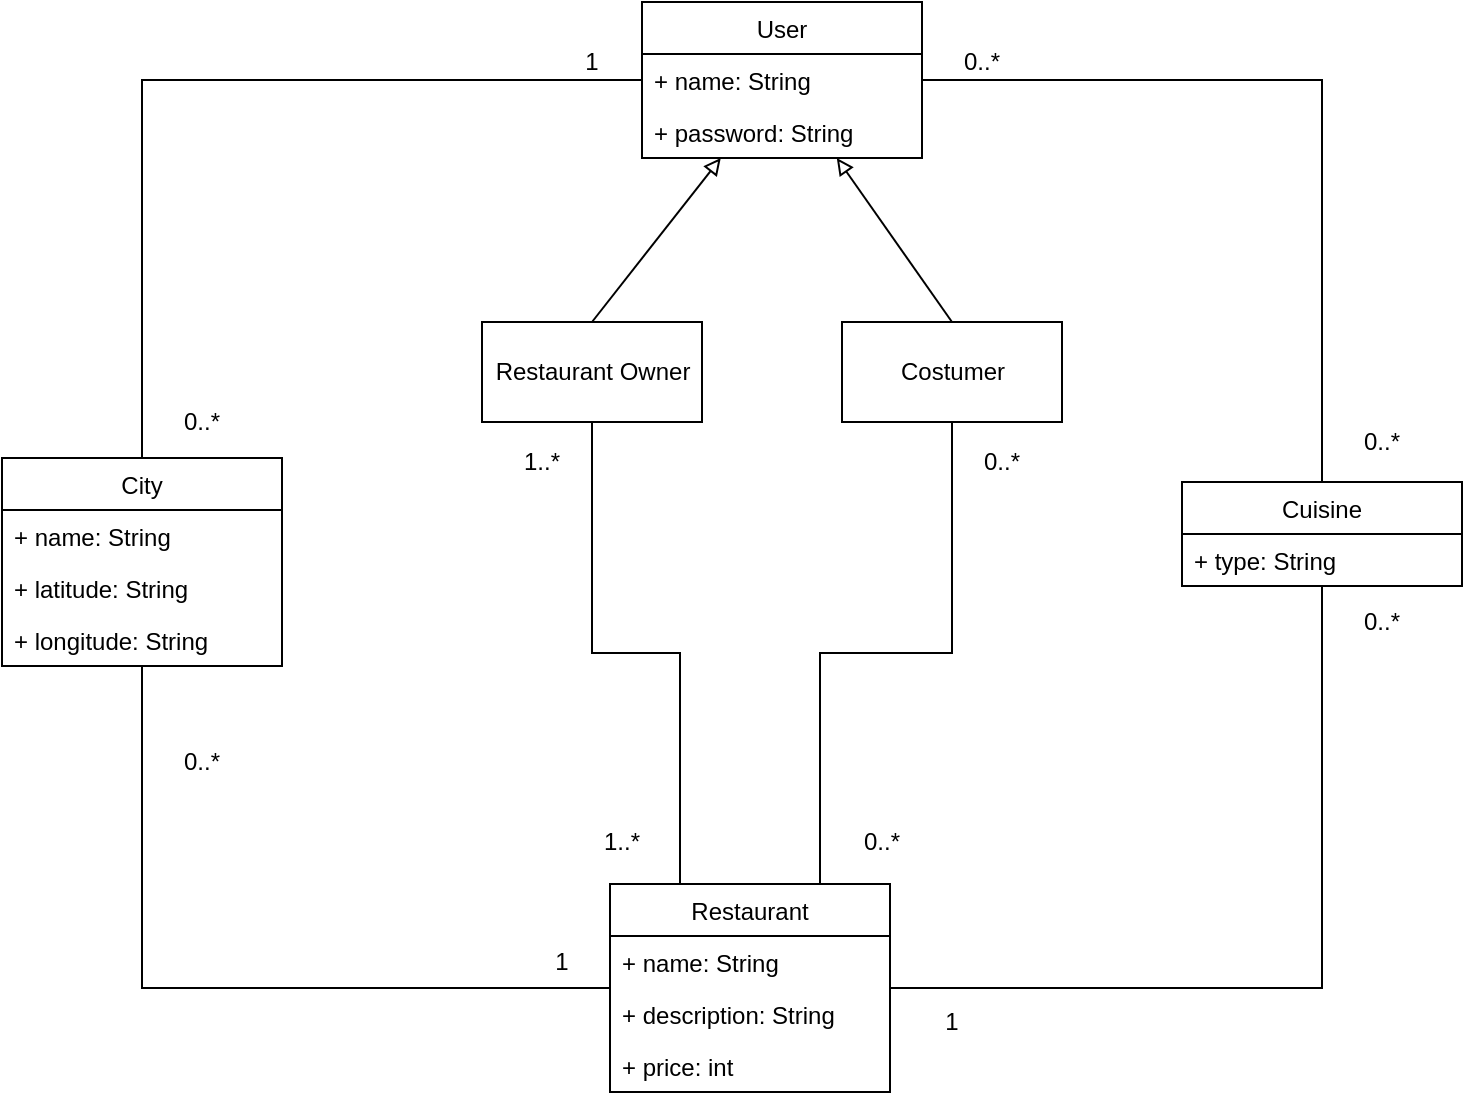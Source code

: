 <mxfile version="13.3.5" type="github" pages="2">
  <diagram id="7zDVnnWjsR-BoNhKVwcQ" name="Page-1">
    <mxGraphModel dx="2489" dy="762" grid="1" gridSize="10" guides="1" tooltips="1" connect="1" arrows="1" fold="1" page="1" pageScale="1" pageWidth="827" pageHeight="1169" math="0" shadow="0">
      <root>
        <mxCell id="0" />
        <mxCell id="1" parent="0" />
        <mxCell id="i-cu7JivkZhU1WcwD_Rd-4" style="edgeStyle=none;rounded=0;orthogonalLoop=1;jettySize=auto;html=1;exitX=0.5;exitY=0;exitDx=0;exitDy=0;endArrow=block;endFill=0;fontSize=12;" parent="1" source="i-cu7JivkZhU1WcwD_Rd-2" target="jAowE2UNMXIYMA4io6as-1" edge="1">
          <mxGeometry relative="1" as="geometry" />
        </mxCell>
        <mxCell id="i-cu7JivkZhU1WcwD_Rd-2" value="Restaurant Owner" style="html=1;fontSize=12;" parent="1" vertex="1">
          <mxGeometry x="210" y="200" width="110" height="50" as="geometry" />
        </mxCell>
        <mxCell id="i-cu7JivkZhU1WcwD_Rd-5" style="edgeStyle=none;rounded=0;orthogonalLoop=1;jettySize=auto;html=1;exitX=0.5;exitY=0;exitDx=0;exitDy=0;endArrow=block;endFill=0;fontSize=12;" parent="1" source="i-cu7JivkZhU1WcwD_Rd-3" target="jAowE2UNMXIYMA4io6as-1" edge="1">
          <mxGeometry relative="1" as="geometry" />
        </mxCell>
        <mxCell id="i-cu7JivkZhU1WcwD_Rd-3" value="Costumer" style="html=1;fontSize=12;" parent="1" vertex="1">
          <mxGeometry x="390" y="200" width="110" height="50" as="geometry" />
        </mxCell>
        <mxCell id="i-cu7JivkZhU1WcwD_Rd-10" style="edgeStyle=orthogonalEdgeStyle;rounded=0;orthogonalLoop=1;jettySize=auto;html=1;exitX=1;exitY=0.5;exitDx=0;exitDy=0;endArrow=none;endFill=0;fontSize=12;" parent="1" source="jAowE2UNMXIYMA4io6as-1" target="jAowE2UNMXIYMA4io6as-13" edge="1">
          <mxGeometry relative="1" as="geometry" />
        </mxCell>
        <mxCell id="i-cu7JivkZhU1WcwD_Rd-11" style="edgeStyle=orthogonalEdgeStyle;rounded=0;orthogonalLoop=1;jettySize=auto;html=1;exitX=0;exitY=0.5;exitDx=0;exitDy=0;endArrow=none;endFill=0;fontSize=12;" parent="1" source="jAowE2UNMXIYMA4io6as-1" target="jAowE2UNMXIYMA4io6as-9" edge="1">
          <mxGeometry relative="1" as="geometry" />
        </mxCell>
        <mxCell id="jAowE2UNMXIYMA4io6as-1" value="User" style="swimlane;fontStyle=0;childLayout=stackLayout;horizontal=1;startSize=26;fillColor=none;horizontalStack=0;resizeParent=1;resizeParentMax=0;resizeLast=0;collapsible=1;marginBottom=0;" parent="1" vertex="1">
          <mxGeometry x="290" y="40" width="140" height="78" as="geometry" />
        </mxCell>
        <mxCell id="jAowE2UNMXIYMA4io6as-2" value="+ name: String " style="text;strokeColor=none;fillColor=none;align=left;verticalAlign=top;spacingLeft=4;spacingRight=4;overflow=hidden;rotatable=0;points=[[0,0.5],[1,0.5]];portConstraint=eastwest;" parent="jAowE2UNMXIYMA4io6as-1" vertex="1">
          <mxGeometry y="26" width="140" height="26" as="geometry" />
        </mxCell>
        <mxCell id="jAowE2UNMXIYMA4io6as-3" value="+ password: String" style="text;strokeColor=none;fillColor=none;align=left;verticalAlign=top;spacingLeft=4;spacingRight=4;overflow=hidden;rotatable=0;points=[[0,0.5],[1,0.5]];portConstraint=eastwest;" parent="jAowE2UNMXIYMA4io6as-1" vertex="1">
          <mxGeometry y="52" width="140" height="26" as="geometry" />
        </mxCell>
        <mxCell id="i-cu7JivkZhU1WcwD_Rd-6" style="edgeStyle=orthogonalEdgeStyle;rounded=0;orthogonalLoop=1;jettySize=auto;html=1;exitX=0.25;exitY=0;exitDx=0;exitDy=0;entryX=0.5;entryY=1;entryDx=0;entryDy=0;endArrow=none;endFill=0;fontSize=12;" parent="1" source="jAowE2UNMXIYMA4io6as-5" target="i-cu7JivkZhU1WcwD_Rd-2" edge="1">
          <mxGeometry relative="1" as="geometry" />
        </mxCell>
        <mxCell id="i-cu7JivkZhU1WcwD_Rd-7" style="edgeStyle=orthogonalEdgeStyle;rounded=0;orthogonalLoop=1;jettySize=auto;html=1;exitX=0.75;exitY=0;exitDx=0;exitDy=0;entryX=0.5;entryY=1;entryDx=0;entryDy=0;endArrow=none;endFill=0;fontSize=12;" parent="1" source="jAowE2UNMXIYMA4io6as-5" target="i-cu7JivkZhU1WcwD_Rd-3" edge="1">
          <mxGeometry relative="1" as="geometry" />
        </mxCell>
        <mxCell id="i-cu7JivkZhU1WcwD_Rd-8" style="edgeStyle=orthogonalEdgeStyle;rounded=0;orthogonalLoop=1;jettySize=auto;html=1;exitX=1;exitY=0.5;exitDx=0;exitDy=0;endArrow=none;endFill=0;fontSize=12;" parent="1" source="jAowE2UNMXIYMA4io6as-5" target="jAowE2UNMXIYMA4io6as-13" edge="1">
          <mxGeometry relative="1" as="geometry" />
        </mxCell>
        <mxCell id="i-cu7JivkZhU1WcwD_Rd-9" style="edgeStyle=orthogonalEdgeStyle;rounded=0;orthogonalLoop=1;jettySize=auto;html=1;exitX=0;exitY=0.5;exitDx=0;exitDy=0;endArrow=none;endFill=0;fontSize=12;" parent="1" source="jAowE2UNMXIYMA4io6as-5" target="jAowE2UNMXIYMA4io6as-9" edge="1">
          <mxGeometry relative="1" as="geometry" />
        </mxCell>
        <mxCell id="jAowE2UNMXIYMA4io6as-5" value="Restaurant" style="swimlane;fontStyle=0;childLayout=stackLayout;horizontal=1;startSize=26;fillColor=none;horizontalStack=0;resizeParent=1;resizeParentMax=0;resizeLast=0;collapsible=1;marginBottom=0;" parent="1" vertex="1">
          <mxGeometry x="274" y="481" width="140" height="104" as="geometry" />
        </mxCell>
        <mxCell id="jAowE2UNMXIYMA4io6as-6" value="+ name: String" style="text;strokeColor=none;fillColor=none;align=left;verticalAlign=top;spacingLeft=4;spacingRight=4;overflow=hidden;rotatable=0;points=[[0,0.5],[1,0.5]];portConstraint=eastwest;" parent="jAowE2UNMXIYMA4io6as-5" vertex="1">
          <mxGeometry y="26" width="140" height="26" as="geometry" />
        </mxCell>
        <mxCell id="jAowE2UNMXIYMA4io6as-7" value="+ description: String" style="text;strokeColor=none;fillColor=none;align=left;verticalAlign=top;spacingLeft=4;spacingRight=4;overflow=hidden;rotatable=0;points=[[0,0.5],[1,0.5]];portConstraint=eastwest;" parent="jAowE2UNMXIYMA4io6as-5" vertex="1">
          <mxGeometry y="52" width="140" height="26" as="geometry" />
        </mxCell>
        <mxCell id="jAowE2UNMXIYMA4io6as-8" value="+ price: int" style="text;strokeColor=none;fillColor=none;align=left;verticalAlign=top;spacingLeft=4;spacingRight=4;overflow=hidden;rotatable=0;points=[[0,0.5],[1,0.5]];portConstraint=eastwest;" parent="jAowE2UNMXIYMA4io6as-5" vertex="1">
          <mxGeometry y="78" width="140" height="26" as="geometry" />
        </mxCell>
        <mxCell id="jAowE2UNMXIYMA4io6as-9" value="City" style="swimlane;fontStyle=0;childLayout=stackLayout;horizontal=1;startSize=26;fillColor=none;horizontalStack=0;resizeParent=1;resizeParentMax=0;resizeLast=0;collapsible=1;marginBottom=0;" parent="1" vertex="1">
          <mxGeometry x="-30" y="268" width="140" height="104" as="geometry" />
        </mxCell>
        <mxCell id="jAowE2UNMXIYMA4io6as-10" value="+ name: String" style="text;strokeColor=none;fillColor=none;align=left;verticalAlign=top;spacingLeft=4;spacingRight=4;overflow=hidden;rotatable=0;points=[[0,0.5],[1,0.5]];portConstraint=eastwest;" parent="jAowE2UNMXIYMA4io6as-9" vertex="1">
          <mxGeometry y="26" width="140" height="26" as="geometry" />
        </mxCell>
        <mxCell id="jAowE2UNMXIYMA4io6as-11" value="+ latitude: String" style="text;strokeColor=none;fillColor=none;align=left;verticalAlign=top;spacingLeft=4;spacingRight=4;overflow=hidden;rotatable=0;points=[[0,0.5],[1,0.5]];portConstraint=eastwest;" parent="jAowE2UNMXIYMA4io6as-9" vertex="1">
          <mxGeometry y="52" width="140" height="26" as="geometry" />
        </mxCell>
        <mxCell id="jAowE2UNMXIYMA4io6as-12" value="+ longitude: String" style="text;strokeColor=none;fillColor=none;align=left;verticalAlign=top;spacingLeft=4;spacingRight=4;overflow=hidden;rotatable=0;points=[[0,0.5],[1,0.5]];portConstraint=eastwest;" parent="jAowE2UNMXIYMA4io6as-9" vertex="1">
          <mxGeometry y="78" width="140" height="26" as="geometry" />
        </mxCell>
        <mxCell id="jAowE2UNMXIYMA4io6as-13" value="Cuisine" style="swimlane;fontStyle=0;childLayout=stackLayout;horizontal=1;startSize=26;fillColor=none;horizontalStack=0;resizeParent=1;resizeParentMax=0;resizeLast=0;collapsible=1;marginBottom=0;" parent="1" vertex="1">
          <mxGeometry x="560" y="280" width="140" height="52" as="geometry" />
        </mxCell>
        <mxCell id="jAowE2UNMXIYMA4io6as-14" value="+ type: String" style="text;strokeColor=none;fillColor=none;align=left;verticalAlign=top;spacingLeft=4;spacingRight=4;overflow=hidden;rotatable=0;points=[[0,0.5],[1,0.5]];portConstraint=eastwest;" parent="jAowE2UNMXIYMA4io6as-13" vertex="1">
          <mxGeometry y="26" width="140" height="26" as="geometry" />
        </mxCell>
        <mxCell id="i-cu7JivkZhU1WcwD_Rd-14" value="1" style="text;html=1;strokeColor=none;fillColor=none;align=center;verticalAlign=middle;whiteSpace=wrap;rounded=0;fontSize=12;" parent="1" vertex="1">
          <mxGeometry x="245" y="60" width="40" height="20" as="geometry" />
        </mxCell>
        <mxCell id="i-cu7JivkZhU1WcwD_Rd-17" value="1" style="text;html=1;strokeColor=none;fillColor=none;align=center;verticalAlign=middle;whiteSpace=wrap;rounded=0;fontSize=12;" parent="1" vertex="1">
          <mxGeometry x="230" y="510" width="40" height="20" as="geometry" />
        </mxCell>
        <mxCell id="i-cu7JivkZhU1WcwD_Rd-19" value="0..*" style="text;html=1;strokeColor=none;fillColor=none;align=center;verticalAlign=middle;whiteSpace=wrap;rounded=0;fontSize=12;" parent="1" vertex="1">
          <mxGeometry x="450" y="260" width="40" height="20" as="geometry" />
        </mxCell>
        <mxCell id="i-cu7JivkZhU1WcwD_Rd-20" value="0..*" style="text;html=1;strokeColor=none;fillColor=none;align=center;verticalAlign=middle;whiteSpace=wrap;rounded=0;fontSize=12;" parent="1" vertex="1">
          <mxGeometry x="50" y="410" width="40" height="20" as="geometry" />
        </mxCell>
        <mxCell id="i-cu7JivkZhU1WcwD_Rd-21" value="0..*" style="text;html=1;strokeColor=none;fillColor=none;align=center;verticalAlign=middle;whiteSpace=wrap;rounded=0;fontSize=12;" parent="1" vertex="1">
          <mxGeometry x="50" y="240" width="40" height="20" as="geometry" />
        </mxCell>
        <mxCell id="i-cu7JivkZhU1WcwD_Rd-22" value="1..*" style="text;html=1;strokeColor=none;fillColor=none;align=center;verticalAlign=middle;whiteSpace=wrap;rounded=0;fontSize=12;" parent="1" vertex="1">
          <mxGeometry x="260" y="450" width="40" height="20" as="geometry" />
        </mxCell>
        <mxCell id="i-cu7JivkZhU1WcwD_Rd-23" value="1..*" style="text;html=1;strokeColor=none;fillColor=none;align=center;verticalAlign=middle;whiteSpace=wrap;rounded=0;fontSize=12;" parent="1" vertex="1">
          <mxGeometry x="220" y="260" width="40" height="20" as="geometry" />
        </mxCell>
        <mxCell id="i-cu7JivkZhU1WcwD_Rd-24" value="0..*" style="text;html=1;strokeColor=none;fillColor=none;align=center;verticalAlign=middle;whiteSpace=wrap;rounded=0;fontSize=12;" parent="1" vertex="1">
          <mxGeometry x="390" y="450" width="40" height="20" as="geometry" />
        </mxCell>
        <mxCell id="i-cu7JivkZhU1WcwD_Rd-26" value="0..*" style="text;html=1;strokeColor=none;fillColor=none;align=center;verticalAlign=middle;whiteSpace=wrap;rounded=0;fontSize=12;" parent="1" vertex="1">
          <mxGeometry x="440" y="60" width="40" height="20" as="geometry" />
        </mxCell>
        <mxCell id="i-cu7JivkZhU1WcwD_Rd-27" value="0..*" style="text;html=1;strokeColor=none;fillColor=none;align=center;verticalAlign=middle;whiteSpace=wrap;rounded=0;fontSize=12;" parent="1" vertex="1">
          <mxGeometry x="640" y="250" width="40" height="20" as="geometry" />
        </mxCell>
        <mxCell id="i-cu7JivkZhU1WcwD_Rd-28" value="0..*" style="text;html=1;strokeColor=none;fillColor=none;align=center;verticalAlign=middle;whiteSpace=wrap;rounded=0;fontSize=12;" parent="1" vertex="1">
          <mxGeometry x="640" y="340" width="40" height="20" as="geometry" />
        </mxCell>
        <mxCell id="i-cu7JivkZhU1WcwD_Rd-29" value="1" style="text;html=1;strokeColor=none;fillColor=none;align=center;verticalAlign=middle;whiteSpace=wrap;rounded=0;fontSize=12;" parent="1" vertex="1">
          <mxGeometry x="425" y="540" width="40" height="20" as="geometry" />
        </mxCell>
      </root>
    </mxGraphModel>
  </diagram>
  <diagram id="j9z_PGVBzaC0-V9ysHHA" name="Page-2">
    <mxGraphModel dx="824" dy="2054" grid="1" gridSize="10" guides="1" tooltips="1" connect="1" arrows="1" fold="1" page="1" pageScale="1" pageWidth="827" pageHeight="1169" math="0" shadow="0">
      <root>
        <mxCell id="5zPHV9qzRJgmZAfULTGl-0" />
        <mxCell id="5zPHV9qzRJgmZAfULTGl-1" parent="5zPHV9qzRJgmZAfULTGl-0" />
        <mxCell id="5zPHV9qzRJgmZAfULTGl-9" style="edgeStyle=orthogonalEdgeStyle;rounded=0;orthogonalLoop=1;jettySize=auto;html=1;endArrow=block;endFill=0;" parent="5zPHV9qzRJgmZAfULTGl-1" source="5zPHV9qzRJgmZAfULTGl-3" target="5zPHV9qzRJgmZAfULTGl-4" edge="1">
          <mxGeometry relative="1" as="geometry" />
        </mxCell>
        <mxCell id="5zPHV9qzRJgmZAfULTGl-3" value="Restaurant&lt;br&gt;Owner" style="shape=umlActor;verticalLabelPosition=bottom;labelBackgroundColor=#ffffff;verticalAlign=top;html=1;" parent="5zPHV9qzRJgmZAfULTGl-1" vertex="1">
          <mxGeometry x="120" y="-40" width="30" height="60" as="geometry" />
        </mxCell>
        <mxCell id="5zPHV9qzRJgmZAfULTGl-4" value="User" style="shape=umlActor;verticalLabelPosition=bottom;labelBackgroundColor=#ffffff;verticalAlign=top;html=1;" parent="5zPHV9qzRJgmZAfULTGl-1" vertex="1">
          <mxGeometry x="120" y="150" width="30" height="60" as="geometry" />
        </mxCell>
        <mxCell id="5zPHV9qzRJgmZAfULTGl-18" value="&amp;lt;&amp;lt;include&amp;gt;&amp;gt;" style="rounded=0;orthogonalLoop=1;jettySize=auto;html=1;exitX=1;exitY=1;exitDx=0;exitDy=0;endArrow=classicThin;endFill=1;fontSize=12;" parent="5zPHV9qzRJgmZAfULTGl-1" source="5zPHV9qzRJgmZAfULTGl-10" target="5zPHV9qzRJgmZAfULTGl-16" edge="1">
          <mxGeometry relative="1" as="geometry" />
        </mxCell>
        <mxCell id="5zPHV9qzRJgmZAfULTGl-10" value="Add Restaurant" style="ellipse;whiteSpace=wrap;html=1;fontSize=12;fillColor=#dae8fc;strokeColor=#6c8ebf;" parent="5zPHV9qzRJgmZAfULTGl-1" vertex="1">
          <mxGeometry x="280" y="-290" width="140" height="70" as="geometry" />
        </mxCell>
        <mxCell id="qz7VxkIkBpoKN-4RH5xL-8" style="edgeStyle=none;rounded=0;orthogonalLoop=1;jettySize=auto;html=1;exitX=0;exitY=0.5;exitDx=0;exitDy=0;endArrow=none;endFill=0;fontSize=12;" parent="5zPHV9qzRJgmZAfULTGl-1" source="5zPHV9qzRJgmZAfULTGl-11" edge="1">
          <mxGeometry relative="1" as="geometry">
            <mxPoint x="170" y="160" as="targetPoint" />
          </mxGeometry>
        </mxCell>
        <mxCell id="5zPHV9qzRJgmZAfULTGl-11" value="Register" style="ellipse;whiteSpace=wrap;html=1;fontSize=12;fillColor=#dae8fc;strokeColor=#6c8ebf;" parent="5zPHV9qzRJgmZAfULTGl-1" vertex="1">
          <mxGeometry x="400" y="20" width="140" height="70" as="geometry" />
        </mxCell>
        <mxCell id="qz7VxkIkBpoKN-4RH5xL-7" style="edgeStyle=none;rounded=0;orthogonalLoop=1;jettySize=auto;html=1;exitX=1;exitY=0;exitDx=0;exitDy=0;endArrow=none;endFill=0;fontSize=12;" parent="5zPHV9qzRJgmZAfULTGl-1" source="5zPHV9qzRJgmZAfULTGl-12" edge="1">
          <mxGeometry relative="1" as="geometry">
            <mxPoint x="180" y="170" as="targetPoint" />
          </mxGeometry>
        </mxCell>
        <mxCell id="5zPHV9qzRJgmZAfULTGl-12" value="Login/Logout" style="ellipse;whiteSpace=wrap;html=1;fontSize=12;fillColor=#dae8fc;strokeColor=#6c8ebf;" parent="5zPHV9qzRJgmZAfULTGl-1" vertex="1">
          <mxGeometry x="483" y="110" width="140" height="70" as="geometry" />
        </mxCell>
        <mxCell id="5zPHV9qzRJgmZAfULTGl-16" value="View Restaurant" style="ellipse;whiteSpace=wrap;html=1;fontSize=12;fillColor=#dae8fc;strokeColor=#6c8ebf;" parent="5zPHV9qzRJgmZAfULTGl-1" vertex="1">
          <mxGeometry x="520" y="-250" width="140" height="70" as="geometry" />
        </mxCell>
        <mxCell id="5zPHV9qzRJgmZAfULTGl-20" value="&amp;lt;&amp;lt;extends&amp;gt;&amp;gt;" style="edgeStyle=none;rounded=0;orthogonalLoop=1;jettySize=auto;html=1;exitX=0;exitY=1;exitDx=0;exitDy=0;entryX=1;entryY=0;entryDx=0;entryDy=0;dashed=1;endArrow=classicThin;endFill=1;fontSize=12;" parent="5zPHV9qzRJgmZAfULTGl-1" source="5zPHV9qzRJgmZAfULTGl-17" target="5zPHV9qzRJgmZAfULTGl-16" edge="1">
          <mxGeometry relative="1" as="geometry" />
        </mxCell>
        <mxCell id="5zPHV9qzRJgmZAfULTGl-17" value="Edit Restaurant" style="ellipse;whiteSpace=wrap;html=1;fontSize=12;fillColor=#d5e8d4;strokeColor=#82b366;" parent="5zPHV9qzRJgmZAfULTGl-1" vertex="1">
          <mxGeometry x="860" y="-420" width="140" height="70" as="geometry" />
        </mxCell>
        <mxCell id="5zPHV9qzRJgmZAfULTGl-23" value="&amp;lt;&amp;lt;extends&amp;gt;&amp;gt;" style="edgeStyle=none;rounded=0;orthogonalLoop=1;jettySize=auto;html=1;exitX=0;exitY=0.5;exitDx=0;exitDy=0;entryX=1;entryY=1;entryDx=0;entryDy=0;dashed=1;endArrow=classicThin;endFill=1;fontSize=12;" parent="5zPHV9qzRJgmZAfULTGl-1" source="5zPHV9qzRJgmZAfULTGl-22" target="5zPHV9qzRJgmZAfULTGl-16" edge="1">
          <mxGeometry relative="1" as="geometry" />
        </mxCell>
        <mxCell id="5zPHV9qzRJgmZAfULTGl-22" value="Delete Restaurant" style="ellipse;whiteSpace=wrap;html=1;fontSize=12;fillColor=#d5e8d4;strokeColor=#82b366;" parent="5zPHV9qzRJgmZAfULTGl-1" vertex="1">
          <mxGeometry x="910" y="-300" width="140" height="70" as="geometry" />
        </mxCell>
        <mxCell id="Tm_T-q_GC3cHI-UwzK1D-2" value="&amp;lt;&amp;lt;include&amp;gt;&amp;gt;" style="rounded=0;orthogonalLoop=1;jettySize=auto;html=1;exitX=1;exitY=0.5;exitDx=0;exitDy=0;entryX=0;entryY=0;entryDx=0;entryDy=0;endArrow=classicThin;endFill=1;fontSize=12;" parent="5zPHV9qzRJgmZAfULTGl-1" source="Tm_T-q_GC3cHI-UwzK1D-0" target="Tm_T-q_GC3cHI-UwzK1D-1" edge="1">
          <mxGeometry relative="1" as="geometry" />
        </mxCell>
        <mxCell id="qz7VxkIkBpoKN-4RH5xL-9" style="edgeStyle=none;rounded=0;orthogonalLoop=1;jettySize=auto;html=1;exitX=0;exitY=0;exitDx=0;exitDy=0;entryX=0.5;entryY=0.5;entryDx=0;entryDy=0;entryPerimeter=0;endArrow=none;endFill=0;fontSize=12;" parent="5zPHV9qzRJgmZAfULTGl-1" source="Tm_T-q_GC3cHI-UwzK1D-0" target="5zPHV9qzRJgmZAfULTGl-4" edge="1">
          <mxGeometry relative="1" as="geometry" />
        </mxCell>
        <mxCell id="Tm_T-q_GC3cHI-UwzK1D-0" value="Browse User&amp;nbsp;" style="ellipse;whiteSpace=wrap;html=1;fontSize=12;fillColor=#dae8fc;strokeColor=#6c8ebf;" parent="5zPHV9qzRJgmZAfULTGl-1" vertex="1">
          <mxGeometry x="390" y="190" width="140" height="70" as="geometry" />
        </mxCell>
        <mxCell id="qz7VxkIkBpoKN-4RH5xL-2" value="&amp;lt;&amp;lt;include&amp;gt;&amp;gt;" style="edgeStyle=none;rounded=0;orthogonalLoop=1;jettySize=auto;html=1;exitX=1;exitY=0.5;exitDx=0;exitDy=0;entryX=0;entryY=1;entryDx=0;entryDy=0;endArrow=classicThin;endFill=1;fontSize=12;" parent="5zPHV9qzRJgmZAfULTGl-1" source="Tm_T-q_GC3cHI-UwzK1D-1" target="qz7VxkIkBpoKN-4RH5xL-1" edge="1">
          <mxGeometry relative="1" as="geometry" />
        </mxCell>
        <mxCell id="Tm_T-q_GC3cHI-UwzK1D-1" value="Find User" style="ellipse;whiteSpace=wrap;html=1;fontSize=12;fillColor=#dae8fc;strokeColor=#6c8ebf;" parent="5zPHV9qzRJgmZAfULTGl-1" vertex="1">
          <mxGeometry x="640" y="215" width="140" height="70" as="geometry" />
        </mxCell>
        <mxCell id="qz7VxkIkBpoKN-4RH5xL-0" value="&amp;lt;&amp;lt;extends&amp;gt;&amp;gt;" style="edgeStyle=none;rounded=0;orthogonalLoop=1;jettySize=auto;html=1;exitX=0;exitY=0;exitDx=0;exitDy=0;entryX=1;entryY=1;entryDx=0;entryDy=0;dashed=1;endArrow=classicThin;endFill=1;fontSize=12;" parent="5zPHV9qzRJgmZAfULTGl-1" source="Tm_T-q_GC3cHI-UwzK1D-3" target="Tm_T-q_GC3cHI-UwzK1D-1" edge="1">
          <mxGeometry relative="1" as="geometry" />
        </mxCell>
        <mxCell id="Tm_T-q_GC3cHI-UwzK1D-3" value="Set User Parameter:&lt;br&gt;username" style="ellipse;whiteSpace=wrap;html=1;fontSize=12;fillColor=#d5e8d4;strokeColor=#82b366;" parent="5zPHV9qzRJgmZAfULTGl-1" vertex="1">
          <mxGeometry x="970" y="330" width="140" height="70" as="geometry" />
        </mxCell>
        <mxCell id="qz7VxkIkBpoKN-4RH5xL-1" value="View User" style="ellipse;whiteSpace=wrap;html=1;fontSize=12;fillColor=#dae8fc;strokeColor=#6c8ebf;" parent="5zPHV9qzRJgmZAfULTGl-1" vertex="1">
          <mxGeometry x="889.92" y="170" width="140" height="70" as="geometry" />
        </mxCell>
        <mxCell id="qz7VxkIkBpoKN-4RH5xL-5" value="&amp;lt;&amp;lt;extends&amp;gt;&amp;gt;" style="edgeStyle=none;rounded=0;orthogonalLoop=1;jettySize=auto;html=1;exitX=0;exitY=0.5;exitDx=0;exitDy=0;entryX=1;entryY=0;entryDx=0;entryDy=0;dashed=1;endArrow=classicThin;endFill=1;fontSize=12;" parent="5zPHV9qzRJgmZAfULTGl-1" source="qz7VxkIkBpoKN-4RH5xL-3" target="qz7VxkIkBpoKN-4RH5xL-1" edge="1">
          <mxGeometry relative="1" as="geometry" />
        </mxCell>
        <mxCell id="qz7VxkIkBpoKN-4RH5xL-3" value="Follow User" style="ellipse;whiteSpace=wrap;html=1;fontSize=12;fillColor=#d5e8d4;strokeColor=#82b366;" parent="5zPHV9qzRJgmZAfULTGl-1" vertex="1">
          <mxGeometry x="1120" y="100" width="140" height="70" as="geometry" />
        </mxCell>
        <mxCell id="qz7VxkIkBpoKN-4RH5xL-6" value="&amp;lt;&amp;lt;extends&amp;gt;&amp;gt;" style="edgeStyle=none;rounded=0;orthogonalLoop=1;jettySize=auto;html=1;exitX=0;exitY=0.5;exitDx=0;exitDy=0;entryX=1;entryY=1;entryDx=0;entryDy=0;dashed=1;endArrow=classicThin;endFill=1;fontSize=12;" parent="5zPHV9qzRJgmZAfULTGl-1" source="qz7VxkIkBpoKN-4RH5xL-4" target="qz7VxkIkBpoKN-4RH5xL-1" edge="1">
          <mxGeometry relative="1" as="geometry" />
        </mxCell>
        <mxCell id="qz7VxkIkBpoKN-4RH5xL-4" value="Unfollow User" style="ellipse;whiteSpace=wrap;html=1;fontSize=12;fillColor=#d5e8d4;strokeColor=#82b366;" parent="5zPHV9qzRJgmZAfULTGl-1" vertex="1">
          <mxGeometry x="1140" y="250" width="140" height="70" as="geometry" />
        </mxCell>
        <mxCell id="qz7VxkIkBpoKN-4RH5xL-12" style="edgeStyle=none;rounded=0;orthogonalLoop=1;jettySize=auto;html=1;exitX=1;exitY=0.5;exitDx=0;exitDy=0;entryX=0;entryY=0.5;entryDx=0;entryDy=0;endArrow=classicThin;endFill=1;fontSize=12;" parent="5zPHV9qzRJgmZAfULTGl-1" source="qz7VxkIkBpoKN-4RH5xL-10" target="qz7VxkIkBpoKN-4RH5xL-11" edge="1">
          <mxGeometry relative="1" as="geometry" />
        </mxCell>
        <mxCell id="qz7VxkIkBpoKN-4RH5xL-14" value="&amp;lt;&amp;lt;include&amp;gt;&amp;gt;" style="edgeLabel;html=1;align=center;verticalAlign=middle;resizable=0;points=[];fontSize=12;" parent="qz7VxkIkBpoKN-4RH5xL-12" vertex="1" connectable="0">
          <mxGeometry x="-0.372" y="1" relative="1" as="geometry">
            <mxPoint as="offset" />
          </mxGeometry>
        </mxCell>
        <mxCell id="qz7VxkIkBpoKN-4RH5xL-10" value="Browse Restaurant" style="ellipse;whiteSpace=wrap;html=1;fontSize=12;fillColor=#dae8fc;strokeColor=#6c8ebf;" parent="5zPHV9qzRJgmZAfULTGl-1" vertex="1">
          <mxGeometry x="290" y="-90" width="140" height="70" as="geometry" />
        </mxCell>
        <mxCell id="qz7VxkIkBpoKN-4RH5xL-13" value="&amp;lt;&amp;lt;include&amp;gt;&amp;gt;" style="edgeStyle=none;rounded=0;orthogonalLoop=1;jettySize=auto;html=1;exitX=0.5;exitY=0;exitDx=0;exitDy=0;entryX=0.5;entryY=1;entryDx=0;entryDy=0;endArrow=blockThin;endFill=1;fontSize=12;" parent="5zPHV9qzRJgmZAfULTGl-1" source="qz7VxkIkBpoKN-4RH5xL-11" target="5zPHV9qzRJgmZAfULTGl-16" edge="1">
          <mxGeometry relative="1" as="geometry" />
        </mxCell>
        <mxCell id="qz7VxkIkBpoKN-4RH5xL-11" value="Find Restaurant" style="ellipse;whiteSpace=wrap;html=1;fontSize=12;fillColor=#dae8fc;strokeColor=#6c8ebf;" parent="5zPHV9qzRJgmZAfULTGl-1" vertex="1">
          <mxGeometry x="560" y="-90" width="140" height="70" as="geometry" />
        </mxCell>
        <mxCell id="qz7VxkIkBpoKN-4RH5xL-15" value="&amp;lt;&amp;lt;extends&amp;gt;&amp;gt;" style="edgeStyle=none;rounded=0;orthogonalLoop=1;jettySize=auto;html=1;exitX=0;exitY=0.5;exitDx=0;exitDy=0;entryX=1;entryY=1;entryDx=0;entryDy=0;dashed=1;endArrow=classicThin;endFill=1;fontSize=12;" parent="5zPHV9qzRJgmZAfULTGl-1" source="qz7VxkIkBpoKN-4RH5xL-16" target="qz7VxkIkBpoKN-4RH5xL-11" edge="1">
          <mxGeometry relative="1" as="geometry">
            <mxPoint x="729.999" y="69.996" as="targetPoint" />
          </mxGeometry>
        </mxCell>
        <mxCell id="qz7VxkIkBpoKN-4RH5xL-16" value="Set Restaurant Parameter:&lt;br&gt;name" style="ellipse;whiteSpace=wrap;html=1;fontSize=12;fillColor=#d5e8d4;strokeColor=#82b366;" parent="5zPHV9qzRJgmZAfULTGl-1" vertex="1">
          <mxGeometry x="879.92" width="160" height="70" as="geometry" />
        </mxCell>
        <mxCell id="qz7VxkIkBpoKN-4RH5xL-17" value="&amp;lt;&amp;lt;extends&amp;gt;&amp;gt;" style="edgeStyle=none;rounded=0;orthogonalLoop=1;jettySize=auto;html=1;exitX=0;exitY=0.5;exitDx=0;exitDy=0;entryX=1;entryY=0.5;entryDx=0;entryDy=0;dashed=1;endArrow=classicThin;endFill=1;fontSize=12;" parent="5zPHV9qzRJgmZAfULTGl-1" source="qz7VxkIkBpoKN-4RH5xL-18" target="qz7VxkIkBpoKN-4RH5xL-11" edge="1">
          <mxGeometry relative="1" as="geometry">
            <mxPoint x="699.999" y="39.996" as="targetPoint" />
          </mxGeometry>
        </mxCell>
        <mxCell id="qz7VxkIkBpoKN-4RH5xL-18" value="Set Recommendation Parameter" style="ellipse;whiteSpace=wrap;html=1;fontSize=12;fillColor=#d5e8d4;strokeColor=#82b366;" parent="5zPHV9qzRJgmZAfULTGl-1" vertex="1">
          <mxGeometry x="860" y="-140" width="169.92" height="69.54" as="geometry" />
        </mxCell>
        <mxCell id="qz7VxkIkBpoKN-4RH5xL-21" style="edgeStyle=none;rounded=0;orthogonalLoop=1;jettySize=auto;html=1;exitX=0;exitY=1;exitDx=0;exitDy=0;entryX=1;entryY=0.333;entryDx=0;entryDy=0;entryPerimeter=0;endArrow=none;endFill=0;fontSize=12;" parent="5zPHV9qzRJgmZAfULTGl-1" source="qz7VxkIkBpoKN-4RH5xL-10" target="5zPHV9qzRJgmZAfULTGl-4" edge="1">
          <mxGeometry relative="1" as="geometry">
            <mxPoint x="345.081" y="225.234" as="sourcePoint" />
            <mxPoint x="170.0" y="134.77" as="targetPoint" />
          </mxGeometry>
        </mxCell>
        <mxCell id="qz7VxkIkBpoKN-4RH5xL-22" style="edgeStyle=none;rounded=0;orthogonalLoop=1;jettySize=auto;html=1;exitX=0;exitY=1;exitDx=0;exitDy=0;entryX=1;entryY=0.333;entryDx=0;entryDy=0;entryPerimeter=0;endArrow=none;endFill=0;fontSize=12;" parent="5zPHV9qzRJgmZAfULTGl-1" source="5zPHV9qzRJgmZAfULTGl-10" target="5zPHV9qzRJgmZAfULTGl-3" edge="1">
          <mxGeometry relative="1" as="geometry">
            <mxPoint x="385.081" y="50.004" as="sourcePoint" />
            <mxPoint x="210.0" y="-40.46" as="targetPoint" />
          </mxGeometry>
        </mxCell>
        <mxCell id="mLJORztHTTyIW33B8l6V-0" value="Put/Remove like to Restaurant" style="ellipse;whiteSpace=wrap;html=1;fontSize=12;fillColor=#d5e8d4;strokeColor=#82b366;" parent="5zPHV9qzRJgmZAfULTGl-1" vertex="1">
          <mxGeometry x="700" y="-490" width="140" height="70" as="geometry" />
        </mxCell>
        <mxCell id="mLJORztHTTyIW33B8l6V-1" value="&amp;lt;&amp;lt;extends&amp;gt;&amp;gt;" style="edgeStyle=none;rounded=0;orthogonalLoop=1;jettySize=auto;html=1;exitX=0.5;exitY=1;exitDx=0;exitDy=0;entryX=0.5;entryY=0;entryDx=0;entryDy=0;dashed=1;endArrow=classicThin;endFill=1;fontSize=12;" parent="5zPHV9qzRJgmZAfULTGl-1" source="mLJORztHTTyIW33B8l6V-0" target="5zPHV9qzRJgmZAfULTGl-16" edge="1">
          <mxGeometry relative="1" as="geometry">
            <mxPoint x="679.985" y="-279.998" as="sourcePoint" />
            <mxPoint x="509.995" y="-188.982" as="targetPoint" />
          </mxGeometry>
        </mxCell>
        <mxCell id="zyFbjTyeilTEmmRpHfqy-0" value="&amp;lt;&amp;lt;extends&amp;gt;&amp;gt;" style="edgeStyle=none;rounded=0;orthogonalLoop=1;jettySize=auto;html=1;dashed=1;endArrow=classicThin;endFill=1;fontSize=12;" parent="5zPHV9qzRJgmZAfULTGl-1" source="zyFbjTyeilTEmmRpHfqy-1" target="Tm_T-q_GC3cHI-UwzK1D-1" edge="1">
          <mxGeometry relative="1" as="geometry">
            <mxPoint x="480" y="490" as="targetPoint" />
          </mxGeometry>
        </mxCell>
        <mxCell id="zyFbjTyeilTEmmRpHfqy-1" value="Set Recommendation: Parameter" style="ellipse;whiteSpace=wrap;html=1;fontSize=12;fillColor=#d5e8d4;strokeColor=#82b366;" parent="5zPHV9qzRJgmZAfULTGl-1" vertex="1">
          <mxGeometry x="750" y="355" width="160" height="70" as="geometry" />
        </mxCell>
        <mxCell id="zyFbjTyeilTEmmRpHfqy-5" style="edgeStyle=orthogonalEdgeStyle;rounded=0;orthogonalLoop=1;jettySize=auto;html=1;endArrow=block;endFill=0;" parent="5zPHV9qzRJgmZAfULTGl-1" source="zyFbjTyeilTEmmRpHfqy-2" edge="1">
          <mxGeometry relative="1" as="geometry">
            <mxPoint x="135" y="230" as="targetPoint" />
          </mxGeometry>
        </mxCell>
        <mxCell id="zyFbjTyeilTEmmRpHfqy-2" value="Admin" style="shape=umlActor;verticalLabelPosition=bottom;labelBackgroundColor=#ffffff;verticalAlign=top;html=1;" parent="5zPHV9qzRJgmZAfULTGl-1" vertex="1">
          <mxGeometry x="120" y="507.5" width="30" height="55" as="geometry" />
        </mxCell>
        <mxCell id="zyFbjTyeilTEmmRpHfqy-31" style="rounded=0;orthogonalLoop=1;jettySize=auto;html=1;entryX=1;entryY=0.333;entryDx=0;entryDy=0;entryPerimeter=0;endArrow=none;endFill=0;" parent="5zPHV9qzRJgmZAfULTGl-1" source="zyFbjTyeilTEmmRpHfqy-6" target="zyFbjTyeilTEmmRpHfqy-2" edge="1">
          <mxGeometry relative="1" as="geometry" />
        </mxCell>
        <mxCell id="zyFbjTyeilTEmmRpHfqy-6" value="Add City" style="ellipse;whiteSpace=wrap;html=1;fontSize=12;fillColor=#dae8fc;strokeColor=#6c8ebf;" parent="5zPHV9qzRJgmZAfULTGl-1" vertex="1">
          <mxGeometry x="520" y="550" width="140" height="70" as="geometry" />
        </mxCell>
        <mxCell id="zyFbjTyeilTEmmRpHfqy-34" style="edgeStyle=none;rounded=0;orthogonalLoop=1;jettySize=auto;html=1;endArrow=none;endFill=0;" parent="5zPHV9qzRJgmZAfULTGl-1" source="zyFbjTyeilTEmmRpHfqy-7" edge="1">
          <mxGeometry relative="1" as="geometry">
            <mxPoint x="150" y="570" as="targetPoint" />
          </mxGeometry>
        </mxCell>
        <mxCell id="zyFbjTyeilTEmmRpHfqy-7" value="Add Cuisine" style="ellipse;whiteSpace=wrap;html=1;fontSize=12;fillColor=#dae8fc;strokeColor=#6c8ebf;" parent="5zPHV9qzRJgmZAfULTGl-1" vertex="1">
          <mxGeometry x="160" y="820" width="140" height="70" as="geometry" />
        </mxCell>
        <mxCell id="zyFbjTyeilTEmmRpHfqy-8" value="&amp;lt;&amp;lt;include&amp;gt;&amp;gt;" style="rounded=0;orthogonalLoop=1;jettySize=auto;html=1;endArrow=classicThin;endFill=1;fontSize=12;" parent="5zPHV9qzRJgmZAfULTGl-1" source="zyFbjTyeilTEmmRpHfqy-7" target="zyFbjTyeilTEmmRpHfqy-9" edge="1">
          <mxGeometry relative="1" as="geometry">
            <mxPoint x="228.999" y="1099.536" as="sourcePoint" />
          </mxGeometry>
        </mxCell>
        <mxCell id="zyFbjTyeilTEmmRpHfqy-9" value="View Cuisine" style="ellipse;whiteSpace=wrap;html=1;fontSize=12;fillColor=#dae8fc;strokeColor=#6c8ebf;" parent="5zPHV9qzRJgmZAfULTGl-1" vertex="1">
          <mxGeometry x="460.0" y="880" width="140" height="70" as="geometry" />
        </mxCell>
        <mxCell id="zyFbjTyeilTEmmRpHfqy-10" value="&amp;lt;&amp;lt;include&amp;gt;&amp;gt;" style="rounded=0;orthogonalLoop=1;jettySize=auto;html=1;endArrow=classicThin;endFill=1;fontSize=12;" parent="5zPHV9qzRJgmZAfULTGl-1" source="zyFbjTyeilTEmmRpHfqy-6" target="zyFbjTyeilTEmmRpHfqy-11" edge="1">
          <mxGeometry relative="1" as="geometry">
            <mxPoint x="249.999" y="799.536" as="sourcePoint" />
          </mxGeometry>
        </mxCell>
        <mxCell id="zyFbjTyeilTEmmRpHfqy-11" value="View City" style="ellipse;whiteSpace=wrap;html=1;fontSize=12;fillColor=#dae8fc;strokeColor=#6c8ebf;" parent="5zPHV9qzRJgmZAfULTGl-1" vertex="1">
          <mxGeometry x="780" y="630" width="140" height="70" as="geometry" />
        </mxCell>
        <mxCell id="zyFbjTyeilTEmmRpHfqy-12" value="&amp;lt;&amp;lt;extends&amp;gt;&amp;gt;" style="edgeStyle=none;rounded=0;orthogonalLoop=1;jettySize=auto;html=1;exitX=0;exitY=0.5;exitDx=0;exitDy=0;dashed=1;endArrow=classicThin;endFill=1;fontSize=12;" parent="5zPHV9qzRJgmZAfULTGl-1" source="zyFbjTyeilTEmmRpHfqy-13" target="zyFbjTyeilTEmmRpHfqy-9" edge="1">
          <mxGeometry relative="1" as="geometry">
            <mxPoint x="422.839" y="1159.536" as="targetPoint" />
          </mxGeometry>
        </mxCell>
        <mxCell id="zyFbjTyeilTEmmRpHfqy-13" value="Delete Cuisine" style="ellipse;whiteSpace=wrap;html=1;fontSize=12;fillColor=#d5e8d4;strokeColor=#82b366;" parent="5zPHV9qzRJgmZAfULTGl-1" vertex="1">
          <mxGeometry x="770" y="840" width="140" height="70" as="geometry" />
        </mxCell>
        <mxCell id="zyFbjTyeilTEmmRpHfqy-14" value="&amp;lt;&amp;lt;extends&amp;gt;&amp;gt;" style="edgeStyle=none;rounded=0;orthogonalLoop=1;jettySize=auto;html=1;exitX=0;exitY=0.5;exitDx=0;exitDy=0;dashed=1;endArrow=classicThin;endFill=1;fontSize=12;" parent="5zPHV9qzRJgmZAfULTGl-1" source="zyFbjTyeilTEmmRpHfqy-15" target="zyFbjTyeilTEmmRpHfqy-11" edge="1">
          <mxGeometry relative="1" as="geometry">
            <mxPoint x="480.079" y="899.536" as="targetPoint" />
          </mxGeometry>
        </mxCell>
        <mxCell id="zyFbjTyeilTEmmRpHfqy-15" value="Delete City" style="ellipse;whiteSpace=wrap;html=1;fontSize=12;fillColor=#d5e8d4;strokeColor=#82b366;" parent="5zPHV9qzRJgmZAfULTGl-1" vertex="1">
          <mxGeometry x="1060" y="610" width="140" height="70" as="geometry" />
        </mxCell>
        <mxCell id="zyFbjTyeilTEmmRpHfqy-32" style="rounded=0;orthogonalLoop=1;jettySize=auto;html=1;endArrow=none;endFill=0;" parent="5zPHV9qzRJgmZAfULTGl-1" source="zyFbjTyeilTEmmRpHfqy-16" edge="1">
          <mxGeometry relative="1" as="geometry">
            <mxPoint x="160" y="200" as="targetPoint" />
          </mxGeometry>
        </mxCell>
        <mxCell id="zyFbjTyeilTEmmRpHfqy-16" value="Browse City" style="ellipse;whiteSpace=wrap;html=1;fontSize=12;fillColor=#dae8fc;strokeColor=#6c8ebf;" parent="5zPHV9qzRJgmZAfULTGl-1" vertex="1">
          <mxGeometry x="370" y="320" width="140" height="70" as="geometry" />
        </mxCell>
        <mxCell id="zyFbjTyeilTEmmRpHfqy-35" style="edgeStyle=none;rounded=0;orthogonalLoop=1;jettySize=auto;html=1;endArrow=none;endFill=0;" parent="5zPHV9qzRJgmZAfULTGl-1" source="zyFbjTyeilTEmmRpHfqy-17" edge="1">
          <mxGeometry relative="1" as="geometry">
            <mxPoint x="160" y="220" as="targetPoint" />
          </mxGeometry>
        </mxCell>
        <mxCell id="zyFbjTyeilTEmmRpHfqy-17" value="Browse Cuisine" style="ellipse;whiteSpace=wrap;html=1;fontSize=12;fillColor=#dae8fc;strokeColor=#6c8ebf;" parent="5zPHV9qzRJgmZAfULTGl-1" vertex="1">
          <mxGeometry x="230" y="420" width="140" height="70" as="geometry" />
        </mxCell>
        <mxCell id="zyFbjTyeilTEmmRpHfqy-18" style="edgeStyle=none;rounded=0;orthogonalLoop=1;jettySize=auto;html=1;entryX=0;entryY=0.5;entryDx=0;entryDy=0;endArrow=classicThin;endFill=1;fontSize=12;" parent="5zPHV9qzRJgmZAfULTGl-1" source="zyFbjTyeilTEmmRpHfqy-16" target="zyFbjTyeilTEmmRpHfqy-21" edge="1">
          <mxGeometry relative="1" as="geometry">
            <mxPoint x="-107.0" y="905.46" as="sourcePoint" />
          </mxGeometry>
        </mxCell>
        <mxCell id="zyFbjTyeilTEmmRpHfqy-19" value="&amp;lt;&amp;lt;include&amp;gt;&amp;gt;" style="edgeLabel;html=1;align=center;verticalAlign=middle;resizable=0;points=[];fontSize=12;" parent="zyFbjTyeilTEmmRpHfqy-18" vertex="1" connectable="0">
          <mxGeometry x="-0.372" y="1" relative="1" as="geometry">
            <mxPoint as="offset" />
          </mxGeometry>
        </mxCell>
        <mxCell id="zyFbjTyeilTEmmRpHfqy-20" value="&amp;lt;&amp;lt;include&amp;gt;&amp;gt;" style="edgeStyle=none;rounded=0;orthogonalLoop=1;jettySize=auto;html=1;exitX=0.5;exitY=0;exitDx=0;exitDy=0;endArrow=blockThin;endFill=1;fontSize=12;" parent="5zPHV9qzRJgmZAfULTGl-1" source="zyFbjTyeilTEmmRpHfqy-21" target="zyFbjTyeilTEmmRpHfqy-11" edge="1">
          <mxGeometry relative="1" as="geometry">
            <mxPoint x="20" y="730" as="targetPoint" />
          </mxGeometry>
        </mxCell>
        <mxCell id="zyFbjTyeilTEmmRpHfqy-21" value="Find City" style="ellipse;whiteSpace=wrap;html=1;fontSize=12;fillColor=#dae8fc;strokeColor=#6c8ebf;" parent="5zPHV9qzRJgmZAfULTGl-1" vertex="1">
          <mxGeometry x="640" y="440" width="140" height="70" as="geometry" />
        </mxCell>
        <mxCell id="zyFbjTyeilTEmmRpHfqy-22" value="&amp;lt;&amp;lt;extends&amp;gt;&amp;gt;" style="edgeStyle=none;rounded=0;orthogonalLoop=1;jettySize=auto;html=1;exitX=0;exitY=0.5;exitDx=0;exitDy=0;entryX=1;entryY=0.5;entryDx=0;entryDy=0;dashed=1;endArrow=classicThin;endFill=1;fontSize=12;" parent="5zPHV9qzRJgmZAfULTGl-1" source="zyFbjTyeilTEmmRpHfqy-23" target="zyFbjTyeilTEmmRpHfqy-21" edge="1">
          <mxGeometry relative="1" as="geometry">
            <mxPoint x="209.999" y="889.996" as="targetPoint" />
          </mxGeometry>
        </mxCell>
        <mxCell id="zyFbjTyeilTEmmRpHfqy-23" value="Set Location Parameter:&lt;br&gt;name" style="ellipse;whiteSpace=wrap;html=1;fontSize=12;fillColor=#d5e8d4;strokeColor=#82b366;" parent="5zPHV9qzRJgmZAfULTGl-1" vertex="1">
          <mxGeometry x="960" y="470" width="160" height="70" as="geometry" />
        </mxCell>
        <mxCell id="zyFbjTyeilTEmmRpHfqy-24" style="edgeStyle=none;rounded=0;orthogonalLoop=1;jettySize=auto;html=1;entryX=0;entryY=0.5;entryDx=0;entryDy=0;endArrow=classicThin;endFill=1;fontSize=12;" parent="5zPHV9qzRJgmZAfULTGl-1" source="zyFbjTyeilTEmmRpHfqy-17" target="zyFbjTyeilTEmmRpHfqy-27" edge="1">
          <mxGeometry relative="1" as="geometry">
            <mxPoint x="-307.0" y="1185.46" as="sourcePoint" />
          </mxGeometry>
        </mxCell>
        <mxCell id="zyFbjTyeilTEmmRpHfqy-25" value="&amp;lt;&amp;lt;include&amp;gt;&amp;gt;" style="edgeLabel;html=1;align=center;verticalAlign=middle;resizable=0;points=[];fontSize=12;" parent="zyFbjTyeilTEmmRpHfqy-24" vertex="1" connectable="0">
          <mxGeometry x="-0.372" y="1" relative="1" as="geometry">
            <mxPoint x="11.92" y="53.51" as="offset" />
          </mxGeometry>
        </mxCell>
        <mxCell id="zyFbjTyeilTEmmRpHfqy-26" value="&amp;lt;&amp;lt;include&amp;gt;&amp;gt;" style="edgeStyle=none;rounded=0;orthogonalLoop=1;jettySize=auto;html=1;exitX=0.5;exitY=0;exitDx=0;exitDy=0;endArrow=blockThin;endFill=1;fontSize=12;" parent="5zPHV9qzRJgmZAfULTGl-1" source="zyFbjTyeilTEmmRpHfqy-27" target="zyFbjTyeilTEmmRpHfqy-9" edge="1">
          <mxGeometry relative="1" as="geometry">
            <mxPoint x="-180" y="1010" as="targetPoint" />
          </mxGeometry>
        </mxCell>
        <mxCell id="zyFbjTyeilTEmmRpHfqy-27" value="Find Cuisine" style="ellipse;whiteSpace=wrap;html=1;fontSize=12;fillColor=#dae8fc;strokeColor=#6c8ebf;" parent="5zPHV9qzRJgmZAfULTGl-1" vertex="1">
          <mxGeometry x="343" y="700" width="140" height="70" as="geometry" />
        </mxCell>
        <mxCell id="zyFbjTyeilTEmmRpHfqy-28" value="&amp;lt;&amp;lt;extends&amp;gt;&amp;gt;" style="edgeStyle=none;rounded=0;orthogonalLoop=1;jettySize=auto;html=1;exitX=0;exitY=0;exitDx=0;exitDy=0;entryX=1;entryY=0.5;entryDx=0;entryDy=0;dashed=1;endArrow=classicThin;endFill=1;fontSize=12;" parent="5zPHV9qzRJgmZAfULTGl-1" source="zyFbjTyeilTEmmRpHfqy-29" target="zyFbjTyeilTEmmRpHfqy-27" edge="1">
          <mxGeometry relative="1" as="geometry">
            <mxPoint x="9.999" y="1169.996" as="targetPoint" />
          </mxGeometry>
        </mxCell>
        <mxCell id="zyFbjTyeilTEmmRpHfqy-29" value="Set Cuisine Parameter:&lt;br&gt;name" style="ellipse;whiteSpace=wrap;html=1;fontSize=12;fillColor=#d5e8d4;strokeColor=#82b366;" parent="5zPHV9qzRJgmZAfULTGl-1" vertex="1">
          <mxGeometry x="630" y="740" width="160" height="70" as="geometry" />
        </mxCell>
        <mxCell id="Bdt4znpEQ--RUwzzG7ea-0" value="&amp;lt;&amp;lt;extends&amp;gt;&amp;gt;" style="edgeStyle=none;rounded=0;orthogonalLoop=1;jettySize=auto;html=1;exitX=0;exitY=0.5;exitDx=0;exitDy=0;dashed=1;endArrow=classicThin;endFill=1;fontSize=12;" edge="1" parent="5zPHV9qzRJgmZAfULTGl-1" source="Bdt4znpEQ--RUwzzG7ea-1" target="zyFbjTyeilTEmmRpHfqy-9">
          <mxGeometry relative="1" as="geometry">
            <mxPoint x="583.932" y="930.0" as="targetPoint" />
          </mxGeometry>
        </mxCell>
        <mxCell id="Bdt4znpEQ--RUwzzG7ea-1" value="Put Like/Remove Like" style="ellipse;whiteSpace=wrap;html=1;fontSize=12;fillColor=#d5e8d4;strokeColor=#82b366;" vertex="1" parent="5zPHV9qzRJgmZAfULTGl-1">
          <mxGeometry x="760" y="940.0" width="140" height="70" as="geometry" />
        </mxCell>
        <mxCell id="Bdt4znpEQ--RUwzzG7ea-2" value="&amp;lt;&amp;lt;extends&amp;gt;&amp;gt;" style="edgeStyle=none;rounded=0;orthogonalLoop=1;jettySize=auto;html=1;exitX=0;exitY=0.5;exitDx=0;exitDy=0;dashed=1;endArrow=classicThin;endFill=1;fontSize=12;entryX=1;entryY=1;entryDx=0;entryDy=0;" edge="1" parent="5zPHV9qzRJgmZAfULTGl-1" source="Bdt4znpEQ--RUwzzG7ea-3" target="zyFbjTyeilTEmmRpHfqy-11">
          <mxGeometry relative="1" as="geometry">
            <mxPoint x="939.997" y="768.433" as="targetPoint" />
          </mxGeometry>
        </mxCell>
        <mxCell id="Bdt4znpEQ--RUwzzG7ea-3" value="Change User City" style="ellipse;whiteSpace=wrap;html=1;fontSize=12;fillColor=#d5e8d4;strokeColor=#82b366;" vertex="1" parent="5zPHV9qzRJgmZAfULTGl-1">
          <mxGeometry x="1050" y="720" width="140" height="70" as="geometry" />
        </mxCell>
        <mxCell id="Bdt4znpEQ--RUwzzG7ea-7" value="View Statistics" style="ellipse;whiteSpace=wrap;html=1;fontSize=12;fillColor=#d5e8d4;strokeColor=#82b366;" vertex="1" parent="5zPHV9qzRJgmZAfULTGl-1">
          <mxGeometry x="460" y="-500" width="140" height="70" as="geometry" />
        </mxCell>
        <mxCell id="Bdt4znpEQ--RUwzzG7ea-8" value="&amp;lt;&amp;lt;extends&amp;gt;&amp;gt;" style="edgeStyle=none;rounded=0;orthogonalLoop=1;jettySize=auto;html=1;exitX=0.5;exitY=1;exitDx=0;exitDy=0;dashed=1;endArrow=classicThin;endFill=1;fontSize=12;" edge="1" parent="5zPHV9qzRJgmZAfULTGl-1" source="Bdt4znpEQ--RUwzzG7ea-7" target="5zPHV9qzRJgmZAfULTGl-16">
          <mxGeometry relative="1" as="geometry">
            <mxPoint x="780" y="-410" as="sourcePoint" />
            <mxPoint x="600" y="-240" as="targetPoint" />
          </mxGeometry>
        </mxCell>
      </root>
    </mxGraphModel>
  </diagram>
</mxfile>
